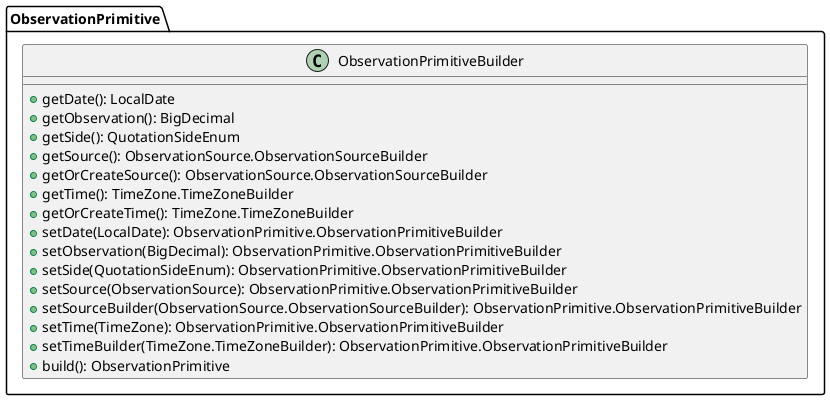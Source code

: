 @startuml

    class ObservationPrimitive.ObservationPrimitiveBuilder [[ObservationPrimitive.ObservationPrimitiveBuilder.html]] {
        +getDate(): LocalDate
        +getObservation(): BigDecimal
        +getSide(): QuotationSideEnum
        +getSource(): ObservationSource.ObservationSourceBuilder
        +getOrCreateSource(): ObservationSource.ObservationSourceBuilder
        +getTime(): TimeZone.TimeZoneBuilder
        +getOrCreateTime(): TimeZone.TimeZoneBuilder
        +setDate(LocalDate): ObservationPrimitive.ObservationPrimitiveBuilder
        +setObservation(BigDecimal): ObservationPrimitive.ObservationPrimitiveBuilder
        +setSide(QuotationSideEnum): ObservationPrimitive.ObservationPrimitiveBuilder
        +setSource(ObservationSource): ObservationPrimitive.ObservationPrimitiveBuilder
        +setSourceBuilder(ObservationSource.ObservationSourceBuilder): ObservationPrimitive.ObservationPrimitiveBuilder
        +setTime(TimeZone): ObservationPrimitive.ObservationPrimitiveBuilder
        +setTimeBuilder(TimeZone.TimeZoneBuilder): ObservationPrimitive.ObservationPrimitiveBuilder
        +build(): ObservationPrimitive
    }

@enduml
